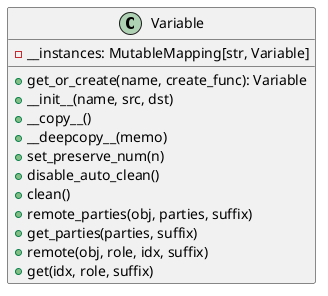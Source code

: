 @startuml
class Variable {
    - __instances: MutableMapping[str, Variable]
    + get_or_create(name, create_func): Variable
    + __init__(name, src, dst)
    + __copy__()
    + __deepcopy__(memo)
    + set_preserve_num(n)
    + disable_auto_clean()
    + clean()
    + remote_parties(obj, parties, suffix)
    + get_parties(parties, suffix)
    + remote(obj, role, idx, suffix)
    + get(idx, role, suffix)
}

@enduml
